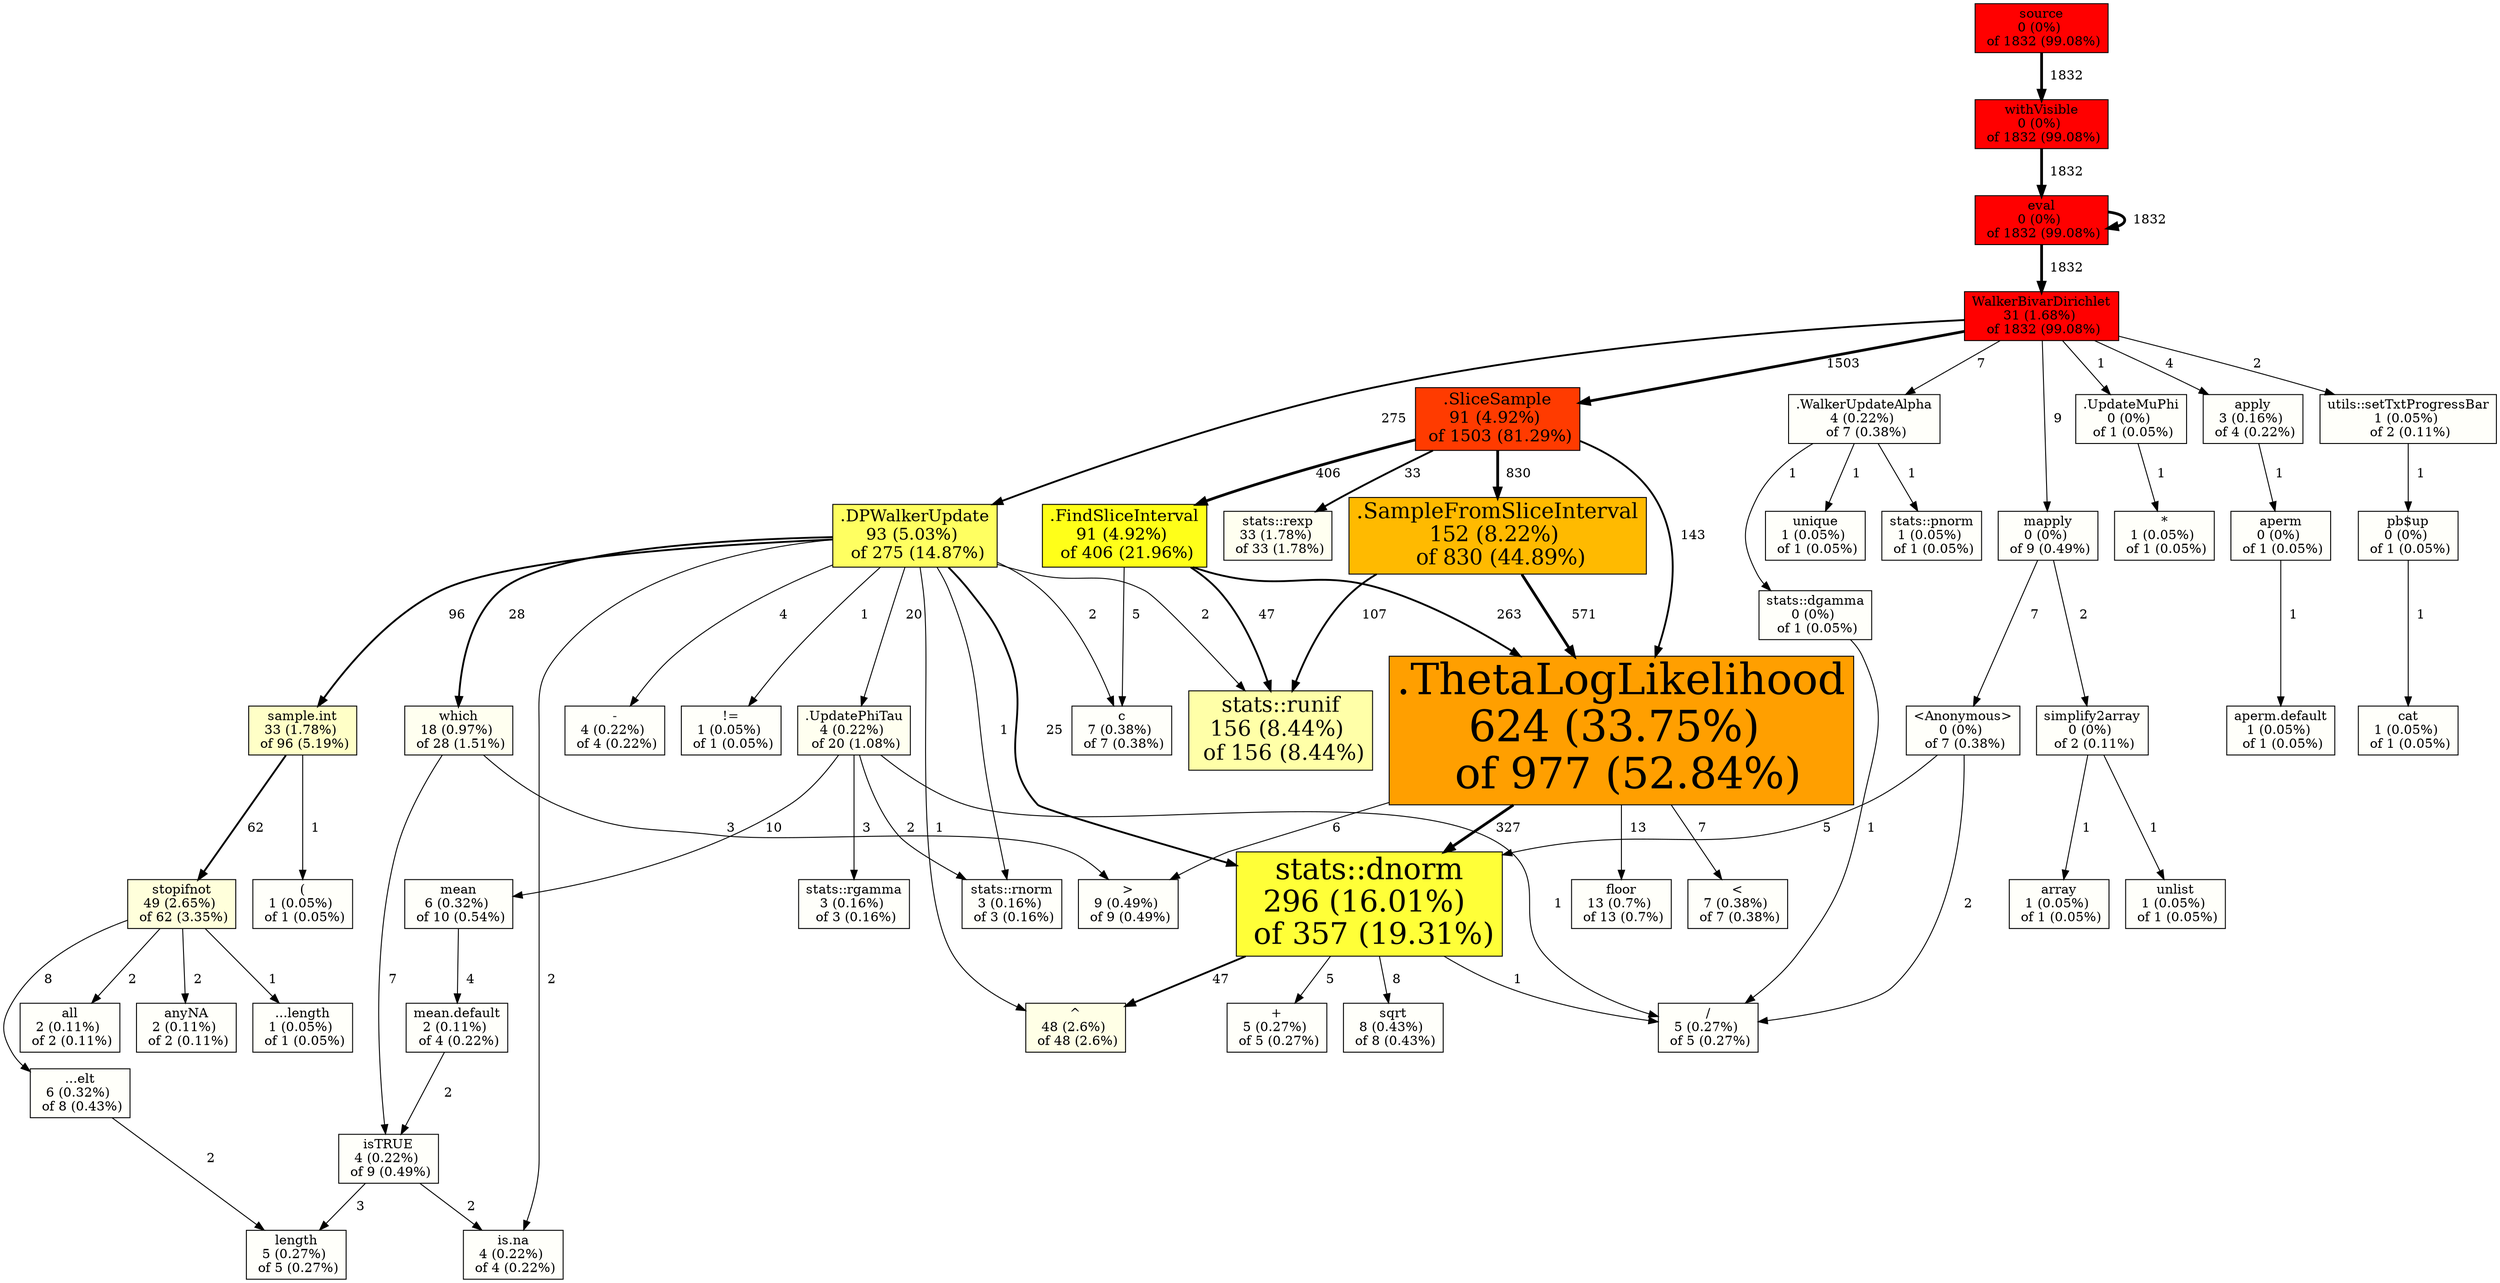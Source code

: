 digraph xyz {
rankdir=TB;
"-\n4 (0.22%) \n of 4 (0.22%)"[shape=box,style=filled,color=black,fillcolor="#FFFFFA"fontsize=14];
"!=\n1 (0.05%) \n of 1 (0.05%)"[shape=box,style=filled,color=black,fillcolor="#FFFFFA"fontsize=14];
"...elt\n6 (0.32%) \n of 8 (0.43%)"[shape=box,style=filled,color=black,fillcolor="#FFFFFA"fontsize=14];
"...elt\n6 (0.32%) \n of 8 (0.43%)" -> "length\n5 (0.27%) \n of 5 (0.27%)"[label="  2", penwidth=1];
"...length\n1 (0.05%) \n of 1 (0.05%)"[shape=box,style=filled,color=black,fillcolor="#FFFFFA"fontsize=14];
".DPWalkerUpdate\n93 (5.03%) \n of 275 (14.87%)"[shape=box,style=filled,color=black,fillcolor="#FFFF61"fontsize=17.9421291936046];
".DPWalkerUpdate\n93 (5.03%) \n of 275 (14.87%)" -> "-\n4 (0.22%) \n of 4 (0.22%)"[label="  4", penwidth=1];
".DPWalkerUpdate\n93 (5.03%) \n of 275 (14.87%)" -> "!=\n1 (0.05%) \n of 1 (0.05%)"[label="  1", penwidth=1];
".DPWalkerUpdate\n93 (5.03%) \n of 275 (14.87%)" -> ".UpdatePhiTau\n4 (0.22%) \n of 20 (1.08%)"[label="  20", penwidth=1];
".DPWalkerUpdate\n93 (5.03%) \n of 275 (14.87%)" -> "^\n48 (2.6%) \n of 48 (2.6%)"[label="  1", penwidth=1];
".DPWalkerUpdate\n93 (5.03%) \n of 275 (14.87%)" -> "c\n7 (0.38%) \n of 7 (0.38%)"[label="  2", penwidth=1];
".DPWalkerUpdate\n93 (5.03%) \n of 275 (14.87%)" -> "is.na\n4 (0.22%) \n of 4 (0.22%)"[label="  2", penwidth=1];
".DPWalkerUpdate\n93 (5.03%) \n of 275 (14.87%)" -> "sample.int\n33 (1.78%) \n of 96 (5.19%)"[label="  96", penwidth=2];
".DPWalkerUpdate\n93 (5.03%) \n of 275 (14.87%)" -> "stats::dnorm\n296 (16.01%) \n of 357 (19.31%)"[label="  25", penwidth=2];
".DPWalkerUpdate\n93 (5.03%) \n of 275 (14.87%)" -> "stats::rnorm\n3 (0.16%) \n of 3 (0.16%)"[label="  1", penwidth=1];
".DPWalkerUpdate\n93 (5.03%) \n of 275 (14.87%)" -> "stats::runif\n156 (8.44%) \n of 156 (8.44%)"[label="  2", penwidth=1];
".DPWalkerUpdate\n93 (5.03%) \n of 275 (14.87%)" -> "which\n18 (0.97%) \n of 28 (1.51%)"[label="  28", penwidth=2];
".FindSliceInterval\n91 (4.92%) \n of 406 (21.96%)"[shape=box,style=filled,color=black,fillcolor="#FFFF19"fontsize=17.7448584102551];
".FindSliceInterval\n91 (4.92%) \n of 406 (21.96%)" -> ".ThetaLogLikelihood\n624 (33.75%) \n of 977 (52.84%)"[label="  263", penwidth=2];
".FindSliceInterval\n91 (4.92%) \n of 406 (21.96%)" -> "c\n7 (0.38%) \n of 7 (0.38%)"[label="  5", penwidth=1];
".FindSliceInterval\n91 (4.92%) \n of 406 (21.96%)" -> "stats::runif\n156 (8.44%) \n of 156 (8.44%)"[label="  47", penwidth=2];
".SampleFromSliceInterval\n152 (8.22%) \n of 830 (44.89%)"[shape=box,style=filled,color=black,fillcolor="#FFBA00"fontsize=22.9364338989303];
".SampleFromSliceInterval\n152 (8.22%) \n of 830 (44.89%)" -> ".ThetaLogLikelihood\n624 (33.75%) \n of 977 (52.84%)"[label="  571", penwidth=3];
".SampleFromSliceInterval\n152 (8.22%) \n of 830 (44.89%)" -> "stats::runif\n156 (8.44%) \n of 156 (8.44%)"[label="  107", penwidth=2];
".SliceSample\n91 (4.92%) \n of 1503 (81.29%)"[shape=box,style=filled,color=black,fillcolor="#FF3B00"fontsize=17.7448584102551];
".SliceSample\n91 (4.92%) \n of 1503 (81.29%)" -> ".FindSliceInterval\n91 (4.92%) \n of 406 (21.96%)"[label="  406", penwidth=3];
".SliceSample\n91 (4.92%) \n of 1503 (81.29%)" -> ".SampleFromSliceInterval\n152 (8.22%) \n of 830 (44.89%)"[label="  830", penwidth=3];
".SliceSample\n91 (4.92%) \n of 1503 (81.29%)" -> ".ThetaLogLikelihood\n624 (33.75%) \n of 977 (52.84%)"[label="  143", penwidth=2];
".SliceSample\n91 (4.92%) \n of 1503 (81.29%)" -> "stats::rexp\n33 (1.78%) \n of 33 (1.78%)"[label="  33", penwidth=2];
".ThetaLogLikelihood\n624 (33.75%) \n of 977 (52.84%)"[shape=box,style=filled,color=black,fillcolor="#FF9F00"fontsize=46.475800154489];
".ThetaLogLikelihood\n624 (33.75%) \n of 977 (52.84%)" -> "<\n7 (0.38%) \n of 7 (0.38%)"[label="  7", penwidth=1];
".ThetaLogLikelihood\n624 (33.75%) \n of 977 (52.84%)" -> ">\n9 (0.49%) \n of 9 (0.49%)"[label="  6", penwidth=1];
".ThetaLogLikelihood\n624 (33.75%) \n of 977 (52.84%)" -> "floor\n13 (0.7%) \n of 13 (0.7%)"[label="  13", penwidth=1];
".ThetaLogLikelihood\n624 (33.75%) \n of 977 (52.84%)" -> "stats::dnorm\n296 (16.01%) \n of 357 (19.31%)"[label="  327", penwidth=3];
".UpdateMuPhi\n0 (0%) \n of 1 (0.05%)"[shape=box,style=filled,color=black,fillcolor="#FFFFFA"fontsize=14];
".UpdateMuPhi\n0 (0%) \n of 1 (0.05%)" -> "*\n1 (0.05%) \n of 1 (0.05%)"[label="  1", penwidth=1];
".UpdatePhiTau\n4 (0.22%) \n of 20 (1.08%)"[shape=box,style=filled,color=black,fillcolor="#FFFFF0"fontsize=14];
".UpdatePhiTau\n4 (0.22%) \n of 20 (1.08%)" -> "/\n5 (0.27%) \n of 5 (0.27%)"[label="  1", penwidth=1];
".UpdatePhiTau\n4 (0.22%) \n of 20 (1.08%)" -> "mean\n6 (0.32%) \n of 10 (0.54%)"[label="  10", penwidth=1];
".UpdatePhiTau\n4 (0.22%) \n of 20 (1.08%)" -> "stats::rgamma\n3 (0.16%) \n of 3 (0.16%)"[label="  3", penwidth=1];
".UpdatePhiTau\n4 (0.22%) \n of 20 (1.08%)" -> "stats::rnorm\n3 (0.16%) \n of 3 (0.16%)"[label="  2", penwidth=1];
".WalkerUpdateAlpha\n4 (0.22%) \n of 7 (0.38%)"[shape=box,style=filled,color=black,fillcolor="#FFFFFA"fontsize=14];
".WalkerUpdateAlpha\n4 (0.22%) \n of 7 (0.38%)" -> "stats::dgamma\n0 (0%) \n of 1 (0.05%)"[label="  1", penwidth=1];
".WalkerUpdateAlpha\n4 (0.22%) \n of 7 (0.38%)" -> "stats::pnorm\n1 (0.05%) \n of 1 (0.05%)"[label="  1", penwidth=1];
".WalkerUpdateAlpha\n4 (0.22%) \n of 7 (0.38%)" -> "unique\n1 (0.05%) \n of 1 (0.05%)"[label="  1", penwidth=1];
"(\n1 (0.05%) \n of 1 (0.05%)"[shape=box,style=filled,color=black,fillcolor="#FFFFFA"fontsize=14];
"*\n1 (0.05%) \n of 1 (0.05%)"[shape=box,style=filled,color=black,fillcolor="#FFFFFA"fontsize=14];
"/\n5 (0.27%) \n of 5 (0.27%)"[shape=box,style=filled,color=black,fillcolor="#FFFFFA"fontsize=14];
"^\n48 (2.6%) \n of 48 (2.6%)"[shape=box,style=filled,color=black,fillcolor="#FFFFE6"fontsize=14];
"+\n5 (0.27%) \n of 5 (0.27%)"[shape=box,style=filled,color=black,fillcolor="#FFFFFA"fontsize=14];
"<\n7 (0.38%) \n of 7 (0.38%)"[shape=box,style=filled,color=black,fillcolor="#FFFFFA"fontsize=14];
"<Anonymous>\n0 (0%) \n of 7 (0.38%)"[shape=box,style=filled,color=black,fillcolor="#FFFFFA"fontsize=14];
"<Anonymous>\n0 (0%) \n of 7 (0.38%)" -> "/\n5 (0.27%) \n of 5 (0.27%)"[label="  2", penwidth=1];
"<Anonymous>\n0 (0%) \n of 7 (0.38%)" -> "stats::dnorm\n296 (16.01%) \n of 357 (19.31%)"[label="  5", penwidth=1];
">\n9 (0.49%) \n of 9 (0.49%)"[shape=box,style=filled,color=black,fillcolor="#FFFFFA"fontsize=14];
"all\n2 (0.11%) \n of 2 (0.11%)"[shape=box,style=filled,color=black,fillcolor="#FFFFFA"fontsize=14];
"anyNA\n2 (0.11%) \n of 2 (0.11%)"[shape=box,style=filled,color=black,fillcolor="#FFFFFA"fontsize=14];
"aperm\n0 (0%) \n of 1 (0.05%)"[shape=box,style=filled,color=black,fillcolor="#FFFFFA"fontsize=14];
"aperm\n0 (0%) \n of 1 (0.05%)" -> "aperm.default\n1 (0.05%) \n of 1 (0.05%)"[label="  1", penwidth=1];
"aperm.default\n1 (0.05%) \n of 1 (0.05%)"[shape=box,style=filled,color=black,fillcolor="#FFFFFA"fontsize=14];
"apply\n3 (0.16%) \n of 4 (0.22%)"[shape=box,style=filled,color=black,fillcolor="#FFFFFA"fontsize=14];
"apply\n3 (0.16%) \n of 4 (0.22%)" -> "aperm\n0 (0%) \n of 1 (0.05%)"[label="  1", penwidth=1];
"array\n1 (0.05%) \n of 1 (0.05%)"[shape=box,style=filled,color=black,fillcolor="#FFFFFA"fontsize=14];
"c\n7 (0.38%) \n of 7 (0.38%)"[shape=box,style=filled,color=black,fillcolor="#FFFFFA"fontsize=14];
"cat\n1 (0.05%) \n of 1 (0.05%)"[shape=box,style=filled,color=black,fillcolor="#FFFFFA"fontsize=14];
"eval\n0 (0%) \n of 1832 (99.08%)"[shape=box,style=filled,color=black,fillcolor="#FF0000"fontsize=14];
"eval\n0 (0%) \n of 1832 (99.08%)" -> "eval\n0 (0%) \n of 1832 (99.08%)"[label="  1832", penwidth=3];
"eval\n0 (0%) \n of 1832 (99.08%)" -> "WalkerBivarDirichlet\n31 (1.68%) \n of 1832 (99.08%)"[label="  1832", penwidth=3];
"floor\n13 (0.7%) \n of 13 (0.7%)"[shape=box,style=filled,color=black,fillcolor="#FFFFFA"fontsize=14];
"is.na\n4 (0.22%) \n of 4 (0.22%)"[shape=box,style=filled,color=black,fillcolor="#FFFFFA"fontsize=14];
"isTRUE\n4 (0.22%) \n of 9 (0.49%)"[shape=box,style=filled,color=black,fillcolor="#FFFFFA"fontsize=14];
"isTRUE\n4 (0.22%) \n of 9 (0.49%)" -> "is.na\n4 (0.22%) \n of 4 (0.22%)"[label="  2", penwidth=1];
"isTRUE\n4 (0.22%) \n of 9 (0.49%)" -> "length\n5 (0.27%) \n of 5 (0.27%)"[label="  3", penwidth=1];
"length\n5 (0.27%) \n of 5 (0.27%)"[shape=box,style=filled,color=black,fillcolor="#FFFFFA"fontsize=14];
"mapply\n0 (0%) \n of 9 (0.49%)"[shape=box,style=filled,color=black,fillcolor="#FFFFFA"fontsize=14];
"mapply\n0 (0%) \n of 9 (0.49%)" -> "<Anonymous>\n0 (0%) \n of 7 (0.38%)"[label="  7", penwidth=1];
"mapply\n0 (0%) \n of 9 (0.49%)" -> "simplify2array\n0 (0%) \n of 2 (0.11%)"[label="  2", penwidth=1];
"mean\n6 (0.32%) \n of 10 (0.54%)"[shape=box,style=filled,color=black,fillcolor="#FFFFFA"fontsize=14];
"mean\n6 (0.32%) \n of 10 (0.54%)" -> "mean.default\n2 (0.11%) \n of 4 (0.22%)"[label="  4", penwidth=1];
"mean.default\n2 (0.11%) \n of 4 (0.22%)"[shape=box,style=filled,color=black,fillcolor="#FFFFFA"fontsize=14];
"mean.default\n2 (0.11%) \n of 4 (0.22%)" -> "isTRUE\n4 (0.22%) \n of 9 (0.49%)"[label="  2", penwidth=1];
"pb$up\n0 (0%) \n of 1 (0.05%)"[shape=box,style=filled,color=black,fillcolor="#FFFFFA"fontsize=14];
"pb$up\n0 (0%) \n of 1 (0.05%)" -> "cat\n1 (0.05%) \n of 1 (0.05%)"[label="  1", penwidth=1];
"sample.int\n33 (1.78%) \n of 96 (5.19%)"[shape=box,style=filled,color=black,fillcolor="#FFFFC7"fontsize=14];
"sample.int\n33 (1.78%) \n of 96 (5.19%)" -> "(\n1 (0.05%) \n of 1 (0.05%)"[label="  1", penwidth=1];
"sample.int\n33 (1.78%) \n of 96 (5.19%)" -> "stopifnot\n49 (2.65%) \n of 62 (3.35%)"[label="  62", penwidth=2];
"simplify2array\n0 (0%) \n of 2 (0.11%)"[shape=box,style=filled,color=black,fillcolor="#FFFFFA"fontsize=14];
"simplify2array\n0 (0%) \n of 2 (0.11%)" -> "array\n1 (0.05%) \n of 1 (0.05%)"[label="  1", penwidth=1];
"simplify2array\n0 (0%) \n of 2 (0.11%)" -> "unlist\n1 (0.05%) \n of 1 (0.05%)"[label="  1", penwidth=1];
"source\n0 (0%) \n of 1832 (99.08%)"[shape=box,style=filled,color=black,fillcolor="#FF0000"fontsize=14];
"source\n0 (0%) \n of 1832 (99.08%)" -> "withVisible\n0 (0%) \n of 1832 (99.08%)"[label="  1832", penwidth=3];
"sqrt\n8 (0.43%) \n of 8 (0.43%)"[shape=box,style=filled,color=black,fillcolor="#FFFFFA"fontsize=14];
"stats::dgamma\n0 (0%) \n of 1 (0.05%)"[shape=box,style=filled,color=black,fillcolor="#FFFFFA"fontsize=14];
"stats::dgamma\n0 (0%) \n of 1 (0.05%)" -> "/\n5 (0.27%) \n of 5 (0.27%)"[label="  1", penwidth=1];
"stats::dnorm\n296 (16.01%) \n of 357 (19.31%)"[shape=box,style=filled,color=black,fillcolor="#FFFF38"fontsize=32.0099984379881];
"stats::dnorm\n296 (16.01%) \n of 357 (19.31%)" -> "/\n5 (0.27%) \n of 5 (0.27%)"[label="  1", penwidth=1];
"stats::dnorm\n296 (16.01%) \n of 357 (19.31%)" -> "^\n48 (2.6%) \n of 48 (2.6%)"[label="  47", penwidth=2];
"stats::dnorm\n296 (16.01%) \n of 357 (19.31%)" -> "+\n5 (0.27%) \n of 5 (0.27%)"[label="  5", penwidth=1];
"stats::dnorm\n296 (16.01%) \n of 357 (19.31%)" -> "sqrt\n8 (0.43%) \n of 8 (0.43%)"[label="  8", penwidth=1];
"stats::pnorm\n1 (0.05%) \n of 1 (0.05%)"[shape=box,style=filled,color=black,fillcolor="#FFFFFA"fontsize=14];
"stats::rexp\n33 (1.78%) \n of 33 (1.78%)"[shape=box,style=filled,color=black,fillcolor="#FFFFF0"fontsize=14];
"stats::rgamma\n3 (0.16%) \n of 3 (0.16%)"[shape=box,style=filled,color=black,fillcolor="#FFFFFA"fontsize=14];
"stats::rnorm\n3 (0.16%) \n of 3 (0.16%)"[shape=box,style=filled,color=black,fillcolor="#FFFFFA"fontsize=14];
"stats::runif\n156 (8.44%) \n of 156 (8.44%)"[shape=box,style=filled,color=black,fillcolor="#FFFFA8"fontsize=23.2413424741343];
"stopifnot\n49 (2.65%) \n of 62 (3.35%)"[shape=box,style=filled,color=black,fillcolor="#FFFFDB"fontsize=14];
"stopifnot\n49 (2.65%) \n of 62 (3.35%)" -> "...elt\n6 (0.32%) \n of 8 (0.43%)"[label="  8", penwidth=1];
"stopifnot\n49 (2.65%) \n of 62 (3.35%)" -> "...length\n1 (0.05%) \n of 1 (0.05%)"[label="  1", penwidth=1];
"stopifnot\n49 (2.65%) \n of 62 (3.35%)" -> "all\n2 (0.11%) \n of 2 (0.11%)"[label="  2", penwidth=1];
"stopifnot\n49 (2.65%) \n of 62 (3.35%)" -> "anyNA\n2 (0.11%) \n of 2 (0.11%)"[label="  2", penwidth=1];
"unique\n1 (0.05%) \n of 1 (0.05%)"[shape=box,style=filled,color=black,fillcolor="#FFFFFA"fontsize=14];
"unlist\n1 (0.05%) \n of 1 (0.05%)"[shape=box,style=filled,color=black,fillcolor="#FFFFFA"fontsize=14];
"utils::setTxtProgressBar\n1 (0.05%) \n of 2 (0.11%)"[shape=box,style=filled,color=black,fillcolor="#FFFFFA"fontsize=14];
"utils::setTxtProgressBar\n1 (0.05%) \n of 2 (0.11%)" -> "pb$up\n0 (0%) \n of 1 (0.05%)"[label="  1", penwidth=1];
"WalkerBivarDirichlet\n31 (1.68%) \n of 1832 (99.08%)"[shape=box,style=filled,color=black,fillcolor="#FF0000"fontsize=14];
"WalkerBivarDirichlet\n31 (1.68%) \n of 1832 (99.08%)" -> ".DPWalkerUpdate\n93 (5.03%) \n of 275 (14.87%)"[label="  275", penwidth=2];
"WalkerBivarDirichlet\n31 (1.68%) \n of 1832 (99.08%)" -> ".SliceSample\n91 (4.92%) \n of 1503 (81.29%)"[label="  1503", penwidth=3];
"WalkerBivarDirichlet\n31 (1.68%) \n of 1832 (99.08%)" -> ".UpdateMuPhi\n0 (0%) \n of 1 (0.05%)"[label="  1", penwidth=1];
"WalkerBivarDirichlet\n31 (1.68%) \n of 1832 (99.08%)" -> ".WalkerUpdateAlpha\n4 (0.22%) \n of 7 (0.38%)"[label="  7", penwidth=1];
"WalkerBivarDirichlet\n31 (1.68%) \n of 1832 (99.08%)" -> "apply\n3 (0.16%) \n of 4 (0.22%)"[label="  4", penwidth=1];
"WalkerBivarDirichlet\n31 (1.68%) \n of 1832 (99.08%)" -> "mapply\n0 (0%) \n of 9 (0.49%)"[label="  9", penwidth=1];
"WalkerBivarDirichlet\n31 (1.68%) \n of 1832 (99.08%)" -> "utils::setTxtProgressBar\n1 (0.05%) \n of 2 (0.11%)"[label="  2", penwidth=1];
"which\n18 (0.97%) \n of 28 (1.51%)"[shape=box,style=filled,color=black,fillcolor="#FFFFF0"fontsize=14];
"which\n18 (0.97%) \n of 28 (1.51%)" -> ">\n9 (0.49%) \n of 9 (0.49%)"[label="  3", penwidth=1];
"which\n18 (0.97%) \n of 28 (1.51%)" -> "isTRUE\n4 (0.22%) \n of 9 (0.49%)"[label="  7", penwidth=1];
"withVisible\n0 (0%) \n of 1832 (99.08%)"[shape=box,style=filled,color=black,fillcolor="#FF0000"fontsize=14];
"withVisible\n0 (0%) \n of 1832 (99.08%)" -> "eval\n0 (0%) \n of 1832 (99.08%)"[label="  1832", penwidth=3];
}